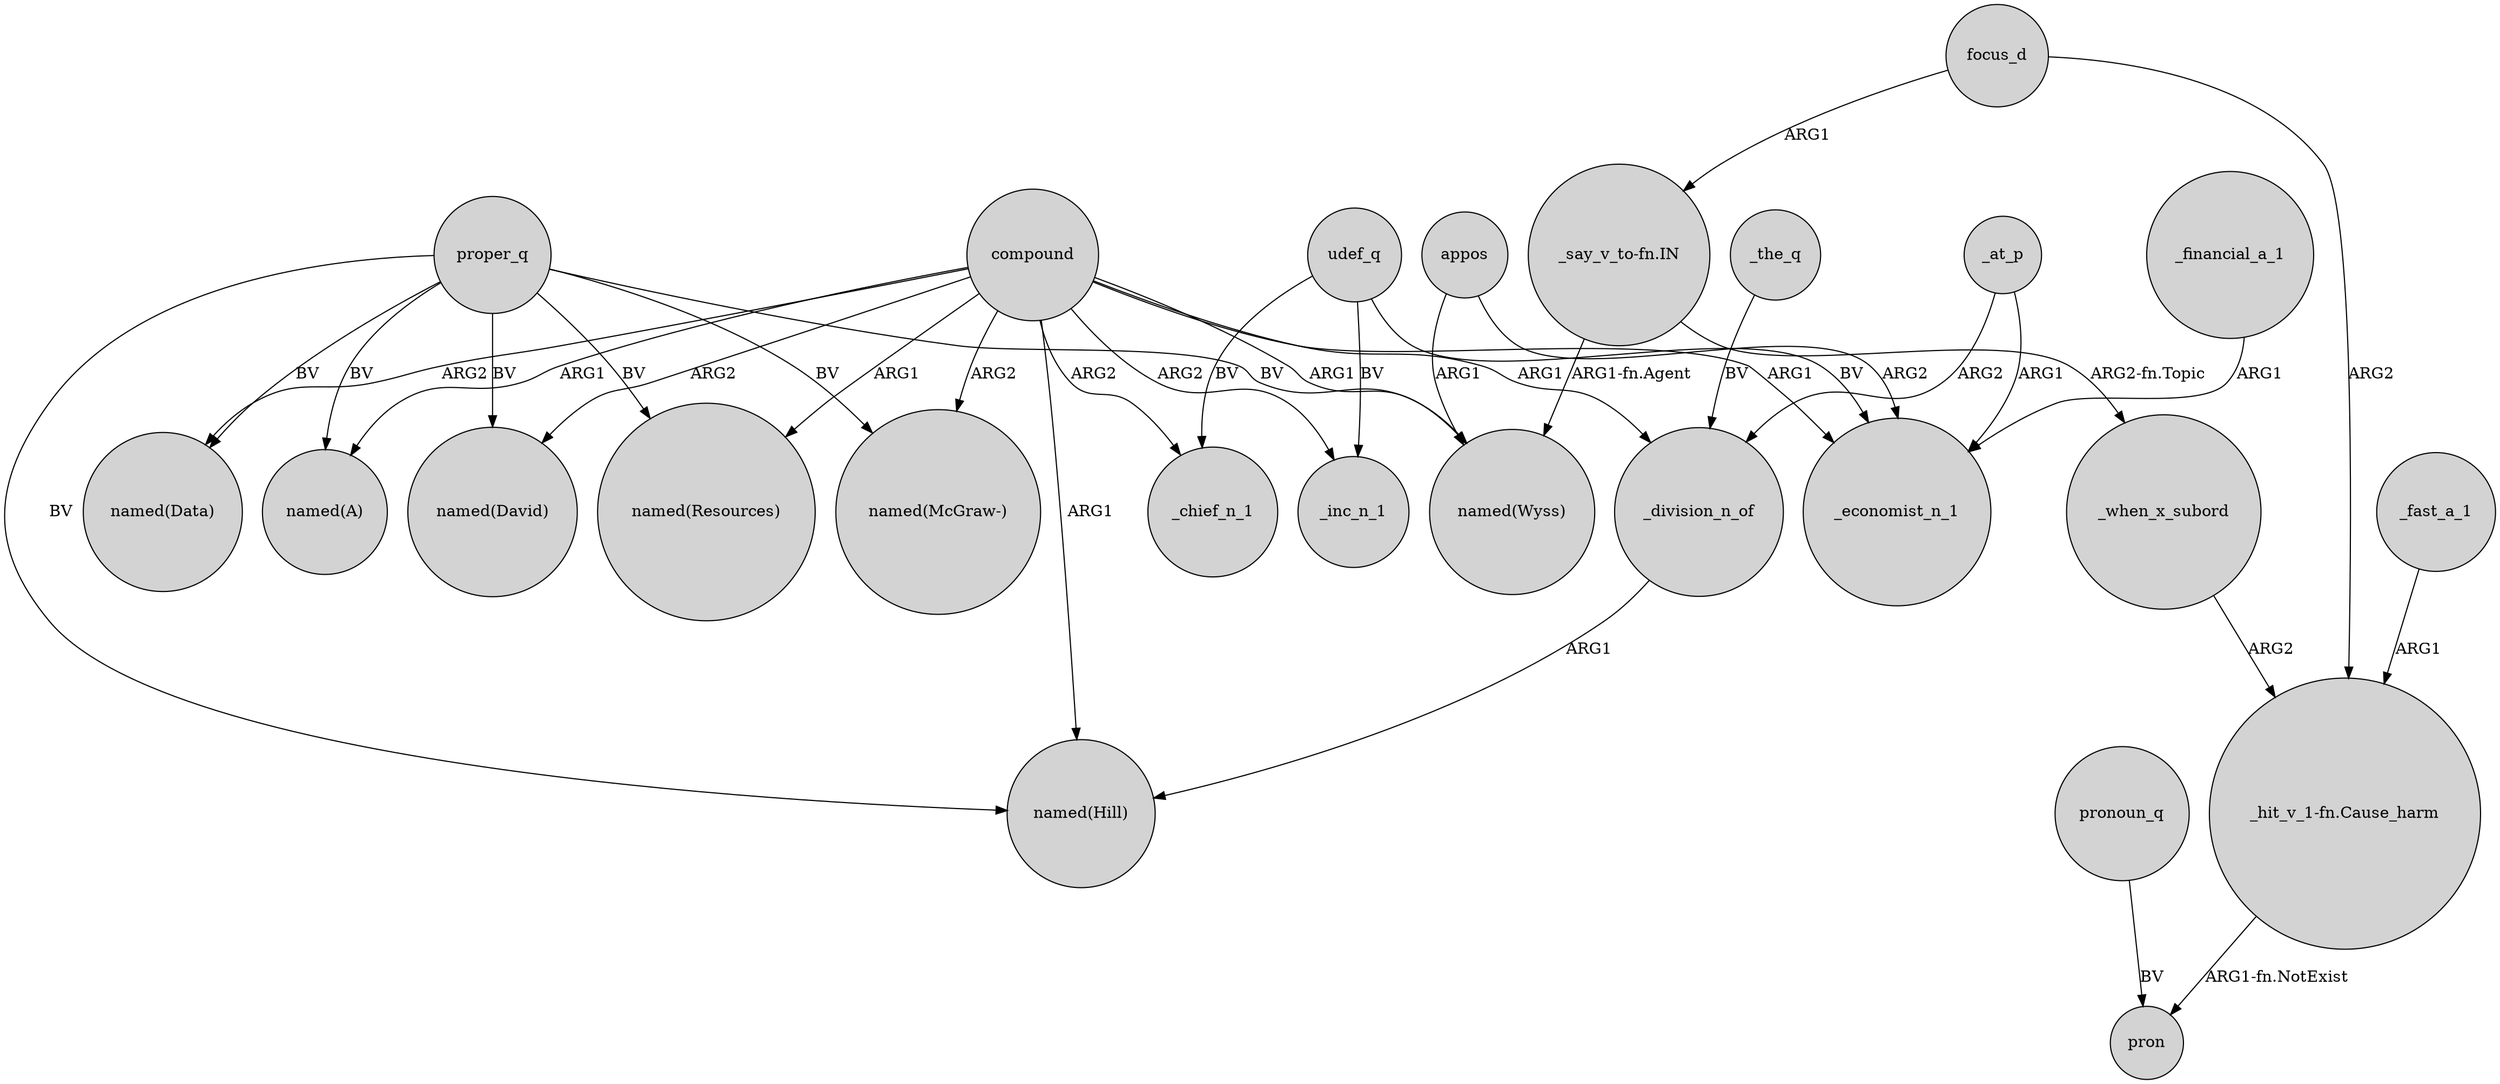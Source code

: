 digraph {
	node [shape=circle style=filled]
	compound -> "named(Resources)" [label=ARG1]
	compound -> "named(McGraw-)" [label=ARG2]
	udef_q -> _inc_n_1 [label=BV]
	proper_q -> "named(Resources)" [label=BV]
	_when_x_subord -> "_hit_v_1-fn.Cause_harm" [label=ARG2]
	_at_p -> _division_n_of [label=ARG2]
	"_say_v_to-fn.IN" -> "named(Wyss)" [label="ARG1-fn.Agent"]
	compound -> "named(Wyss)" [label=ARG1]
	appos -> _economist_n_1 [label=ARG2]
	focus_d -> "_hit_v_1-fn.Cause_harm" [label=ARG2]
	proper_q -> "named(McGraw-)" [label=BV]
	proper_q -> "named(Wyss)" [label=BV]
	udef_q -> _economist_n_1 [label=BV]
	compound -> "named(A)" [label=ARG1]
	compound -> "named(Hill)" [label=ARG1]
	_financial_a_1 -> _economist_n_1 [label=ARG1]
	compound -> _chief_n_1 [label=ARG2]
	appos -> "named(Wyss)" [label=ARG1]
	_fast_a_1 -> "_hit_v_1-fn.Cause_harm" [label=ARG1]
	compound -> _economist_n_1 [label=ARG1]
	pronoun_q -> pron [label=BV]
	_division_n_of -> "named(Hill)" [label=ARG1]
	"_say_v_to-fn.IN" -> _when_x_subord [label="ARG2-fn.Topic"]
	udef_q -> _chief_n_1 [label=BV]
	proper_q -> "named(Data)" [label=BV]
	compound -> "named(David)" [label=ARG2]
	compound -> "named(Data)" [label=ARG2]
	_at_p -> _economist_n_1 [label=ARG1]
	proper_q -> "named(Hill)" [label=BV]
	proper_q -> "named(David)" [label=BV]
	compound -> _division_n_of [label=ARG1]
	compound -> _inc_n_1 [label=ARG2]
	"_hit_v_1-fn.Cause_harm" -> pron [label="ARG1-fn.NotExist"]
	focus_d -> "_say_v_to-fn.IN" [label=ARG1]
	_the_q -> _division_n_of [label=BV]
	proper_q -> "named(A)" [label=BV]
}
